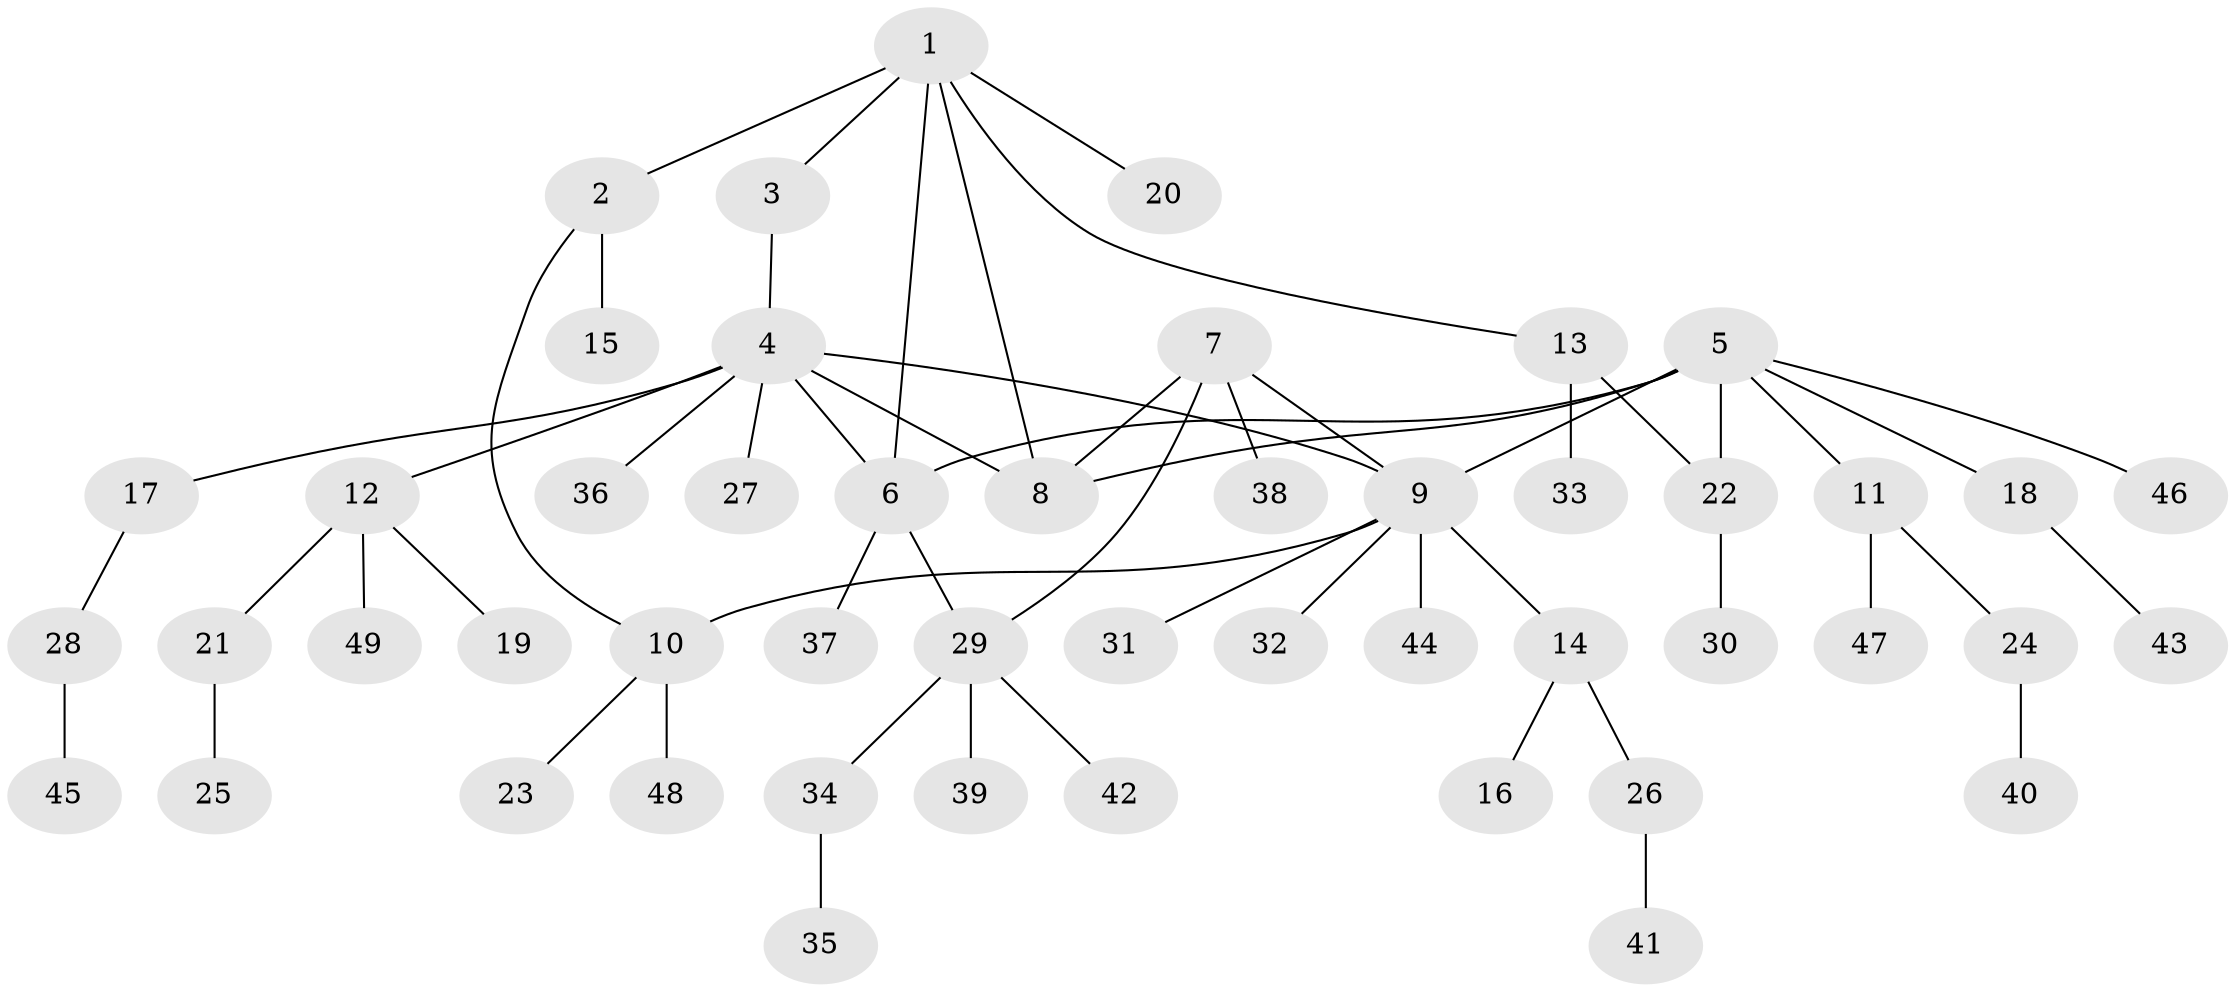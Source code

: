 // coarse degree distribution, {2: 0.24, 5: 0.04, 4: 0.08, 3: 0.16, 6: 0.12, 1: 0.36}
// Generated by graph-tools (version 1.1) at 2025/37/03/04/25 23:37:40]
// undirected, 49 vertices, 56 edges
graph export_dot {
  node [color=gray90,style=filled];
  1;
  2;
  3;
  4;
  5;
  6;
  7;
  8;
  9;
  10;
  11;
  12;
  13;
  14;
  15;
  16;
  17;
  18;
  19;
  20;
  21;
  22;
  23;
  24;
  25;
  26;
  27;
  28;
  29;
  30;
  31;
  32;
  33;
  34;
  35;
  36;
  37;
  38;
  39;
  40;
  41;
  42;
  43;
  44;
  45;
  46;
  47;
  48;
  49;
  1 -- 2;
  1 -- 3;
  1 -- 6;
  1 -- 8;
  1 -- 13;
  1 -- 20;
  2 -- 10;
  2 -- 15;
  3 -- 4;
  4 -- 6;
  4 -- 8;
  4 -- 9;
  4 -- 12;
  4 -- 17;
  4 -- 27;
  4 -- 36;
  5 -- 6;
  5 -- 8;
  5 -- 9;
  5 -- 11;
  5 -- 18;
  5 -- 22;
  5 -- 46;
  6 -- 29;
  6 -- 37;
  7 -- 8;
  7 -- 9;
  7 -- 29;
  7 -- 38;
  9 -- 10;
  9 -- 14;
  9 -- 31;
  9 -- 32;
  9 -- 44;
  10 -- 23;
  10 -- 48;
  11 -- 24;
  11 -- 47;
  12 -- 19;
  12 -- 21;
  12 -- 49;
  13 -- 22;
  13 -- 33;
  14 -- 16;
  14 -- 26;
  17 -- 28;
  18 -- 43;
  21 -- 25;
  22 -- 30;
  24 -- 40;
  26 -- 41;
  28 -- 45;
  29 -- 34;
  29 -- 39;
  29 -- 42;
  34 -- 35;
}
